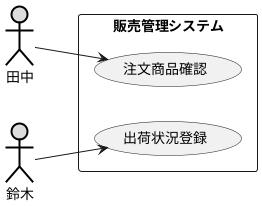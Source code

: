 @startuml ユースケース図
left to right direction
actor 田中#DDDDDD;line:black;line.bold;
actor 鈴木#DDDDDD;line:black;line.bold;
    rectangle 販売管理システム{
        usecase 注文商品確認 
        usecase 出荷状況登録 

    }
    田中 -->注文商品確認
    鈴木 -->出荷状況登録
    @enduml